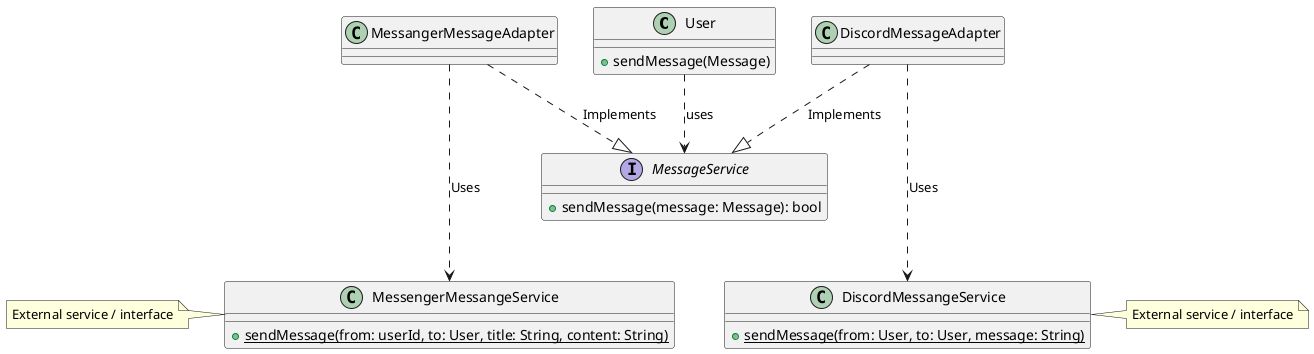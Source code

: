@startuml "Message adapters"

class User{
  + sendMessage(Message)
}


interface MessageService{
  + sendMessage(message: Message): bool
}


User -.> MessageService : "uses"

class MessangerMessageAdapter{
  
}

MessangerMessageAdapter -.|> MessageService : "Implements"
MessangerMessageAdapter -.-> MessengerMessangeService : "Uses"

class MessengerMessangeService{
  + {static} sendMessage(from: userId, to: User, title: String, content: String)
}
note left
External service / interface
end note

class DiscordMessangeService{
  + {static} sendMessage(from: User, to: User, message: String)
}

note right
External service / interface
end note

DiscordMessageAdapter -.|> MessageService : "Implements"
DiscordMessageAdapter -.-> DiscordMessangeService : "Uses"


@enduml